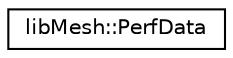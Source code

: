 digraph "类继承关系图"
{
 // INTERACTIVE_SVG=YES
  edge [fontname="Helvetica",fontsize="10",labelfontname="Helvetica",labelfontsize="10"];
  node [fontname="Helvetica",fontsize="10",shape=record];
  rankdir="LR";
  Node1 [label="libMesh::PerfData",height=0.2,width=0.4,color="black", fillcolor="white", style="filled",URL="$classlibMesh_1_1PerfData.html",tooltip="The PerfData class simply contains the performance data that is recorded for individual events..."];
}
